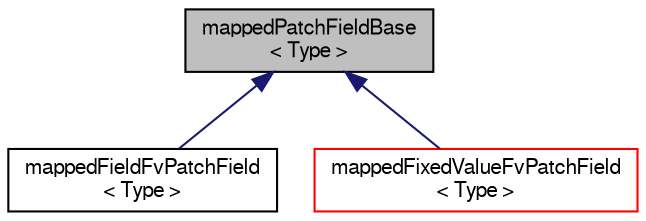 digraph "mappedPatchFieldBase&lt; Type &gt;"
{
  bgcolor="transparent";
  edge [fontname="FreeSans",fontsize="10",labelfontname="FreeSans",labelfontsize="10"];
  node [fontname="FreeSans",fontsize="10",shape=record];
  Node0 [label="mappedPatchFieldBase\l\< Type \>",height=0.2,width=0.4,color="black", fillcolor="grey75", style="filled", fontcolor="black"];
  Node0 -> Node1 [dir="back",color="midnightblue",fontsize="10",style="solid",fontname="FreeSans"];
  Node1 [label="mappedFieldFvPatchField\l\< Type \>",height=0.2,width=0.4,color="black",URL="$a22154.html",tooltip="This boundary condition provides a self-contained version of the mapped condition. It does not use information on the patch; instead it holds thr data locally. "];
  Node0 -> Node2 [dir="back",color="midnightblue",fontsize="10",style="solid",fontname="FreeSans"];
  Node2 [label="mappedFixedValueFvPatchField\l\< Type \>",height=0.2,width=0.4,color="red",URL="$a22174.html",tooltip="This boundary condition maps the value at a set of cells or patch faces back to *this. "];
}
